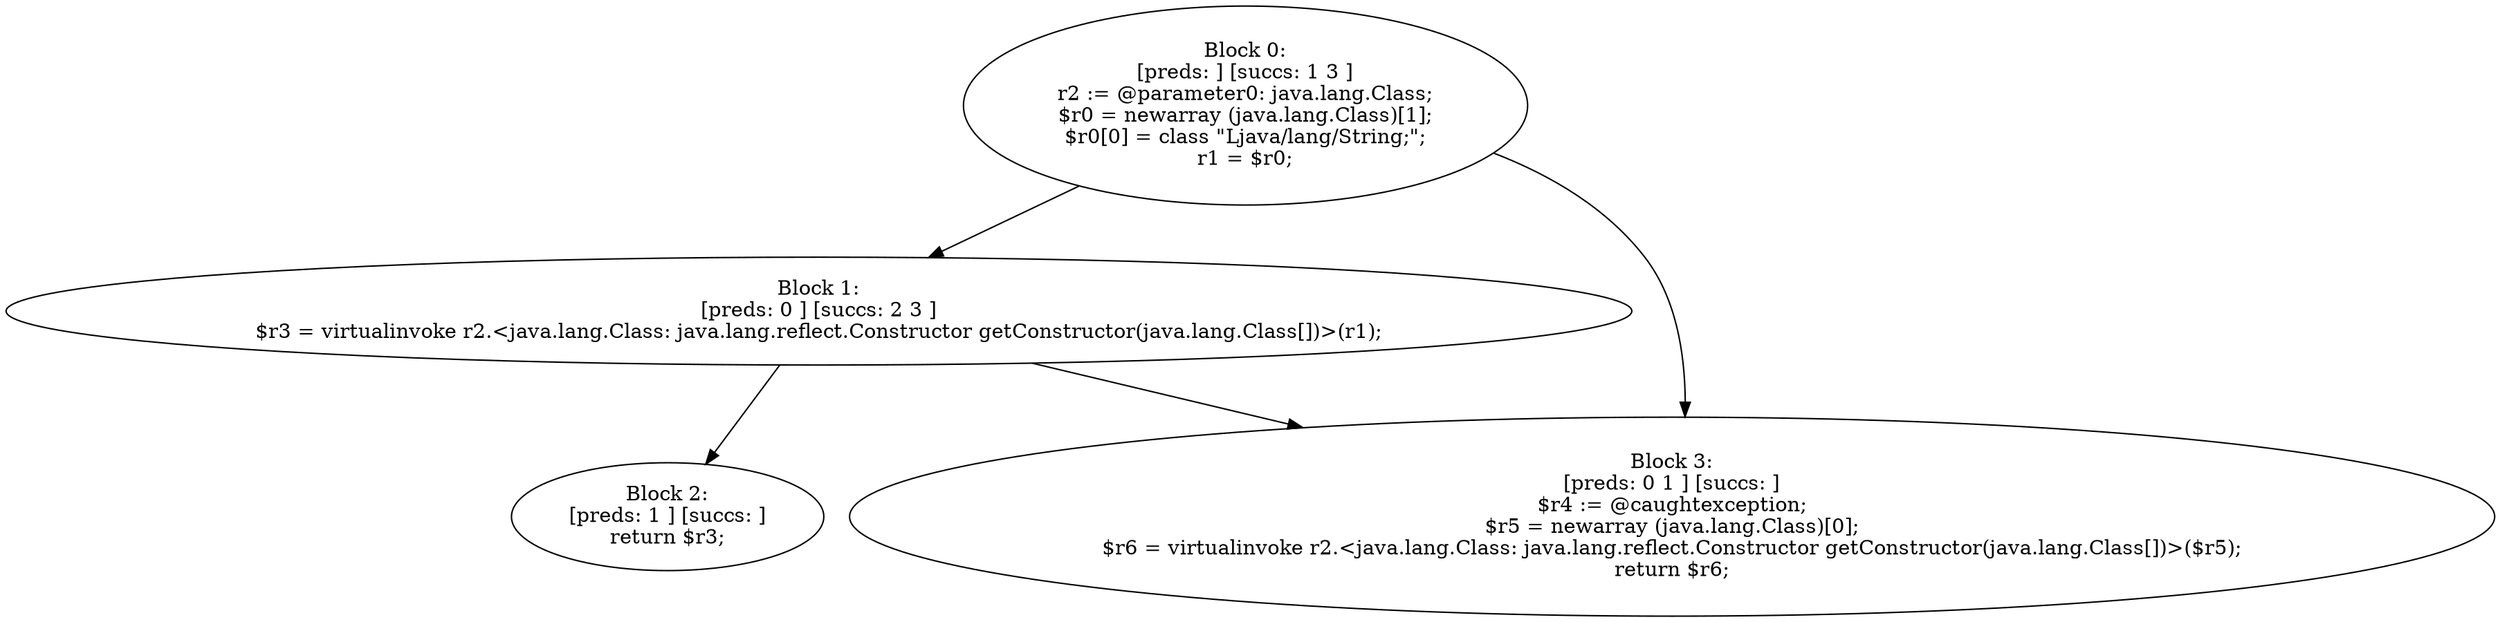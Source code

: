 digraph "unitGraph" {
    "Block 0:
[preds: ] [succs: 1 3 ]
r2 := @parameter0: java.lang.Class;
$r0 = newarray (java.lang.Class)[1];
$r0[0] = class \"Ljava/lang/String;\";
r1 = $r0;
"
    "Block 1:
[preds: 0 ] [succs: 2 3 ]
$r3 = virtualinvoke r2.<java.lang.Class: java.lang.reflect.Constructor getConstructor(java.lang.Class[])>(r1);
"
    "Block 2:
[preds: 1 ] [succs: ]
return $r3;
"
    "Block 3:
[preds: 0 1 ] [succs: ]
$r4 := @caughtexception;
$r5 = newarray (java.lang.Class)[0];
$r6 = virtualinvoke r2.<java.lang.Class: java.lang.reflect.Constructor getConstructor(java.lang.Class[])>($r5);
return $r6;
"
    "Block 0:
[preds: ] [succs: 1 3 ]
r2 := @parameter0: java.lang.Class;
$r0 = newarray (java.lang.Class)[1];
$r0[0] = class \"Ljava/lang/String;\";
r1 = $r0;
"->"Block 1:
[preds: 0 ] [succs: 2 3 ]
$r3 = virtualinvoke r2.<java.lang.Class: java.lang.reflect.Constructor getConstructor(java.lang.Class[])>(r1);
";
    "Block 0:
[preds: ] [succs: 1 3 ]
r2 := @parameter0: java.lang.Class;
$r0 = newarray (java.lang.Class)[1];
$r0[0] = class \"Ljava/lang/String;\";
r1 = $r0;
"->"Block 3:
[preds: 0 1 ] [succs: ]
$r4 := @caughtexception;
$r5 = newarray (java.lang.Class)[0];
$r6 = virtualinvoke r2.<java.lang.Class: java.lang.reflect.Constructor getConstructor(java.lang.Class[])>($r5);
return $r6;
";
    "Block 1:
[preds: 0 ] [succs: 2 3 ]
$r3 = virtualinvoke r2.<java.lang.Class: java.lang.reflect.Constructor getConstructor(java.lang.Class[])>(r1);
"->"Block 2:
[preds: 1 ] [succs: ]
return $r3;
";
    "Block 1:
[preds: 0 ] [succs: 2 3 ]
$r3 = virtualinvoke r2.<java.lang.Class: java.lang.reflect.Constructor getConstructor(java.lang.Class[])>(r1);
"->"Block 3:
[preds: 0 1 ] [succs: ]
$r4 := @caughtexception;
$r5 = newarray (java.lang.Class)[0];
$r6 = virtualinvoke r2.<java.lang.Class: java.lang.reflect.Constructor getConstructor(java.lang.Class[])>($r5);
return $r6;
";
}
